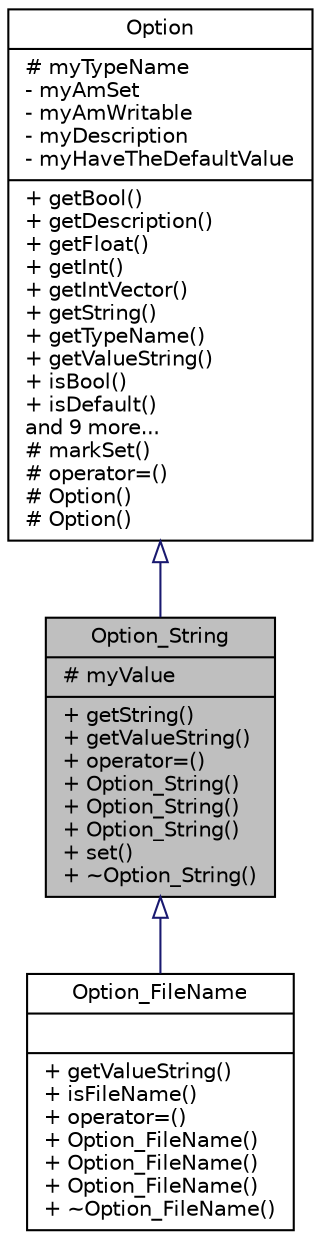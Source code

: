 digraph "Option_String"
{
  edge [fontname="Helvetica",fontsize="10",labelfontname="Helvetica",labelfontsize="10"];
  node [fontname="Helvetica",fontsize="10",shape=record];
  Node0 [label="{Option_String\n|# myValue\l|+ getString()\l+ getValueString()\l+ operator=()\l+ Option_String()\l+ Option_String()\l+ Option_String()\l+ set()\l+ ~Option_String()\l}",height=0.2,width=0.4,color="black", fillcolor="grey75", style="filled", fontcolor="black"];
  Node1 -> Node0 [dir="back",color="midnightblue",fontsize="10",style="solid",arrowtail="onormal",fontname="Helvetica"];
  Node1 [label="{Option\n|# myTypeName\l- myAmSet\l- myAmWritable\l- myDescription\l- myHaveTheDefaultValue\l|+ getBool()\l+ getDescription()\l+ getFloat()\l+ getInt()\l+ getIntVector()\l+ getString()\l+ getTypeName()\l+ getValueString()\l+ isBool()\l+ isDefault()\land 9 more...\l# markSet()\l# operator=()\l# Option()\l# Option()\l}",height=0.2,width=0.4,color="black", fillcolor="white", style="filled",URL="$d4/d33/class_option.html",tooltip="A class representing a single program option. "];
  Node0 -> Node2 [dir="back",color="midnightblue",fontsize="10",style="solid",arrowtail="onormal",fontname="Helvetica"];
  Node2 [label="{Option_FileName\n||+ getValueString()\l+ isFileName()\l+ operator=()\l+ Option_FileName()\l+ Option_FileName()\l+ Option_FileName()\l+ ~Option_FileName()\l}",height=0.2,width=0.4,color="black", fillcolor="white", style="filled",URL="$d4/d14/class_option___file_name.html"];
}
